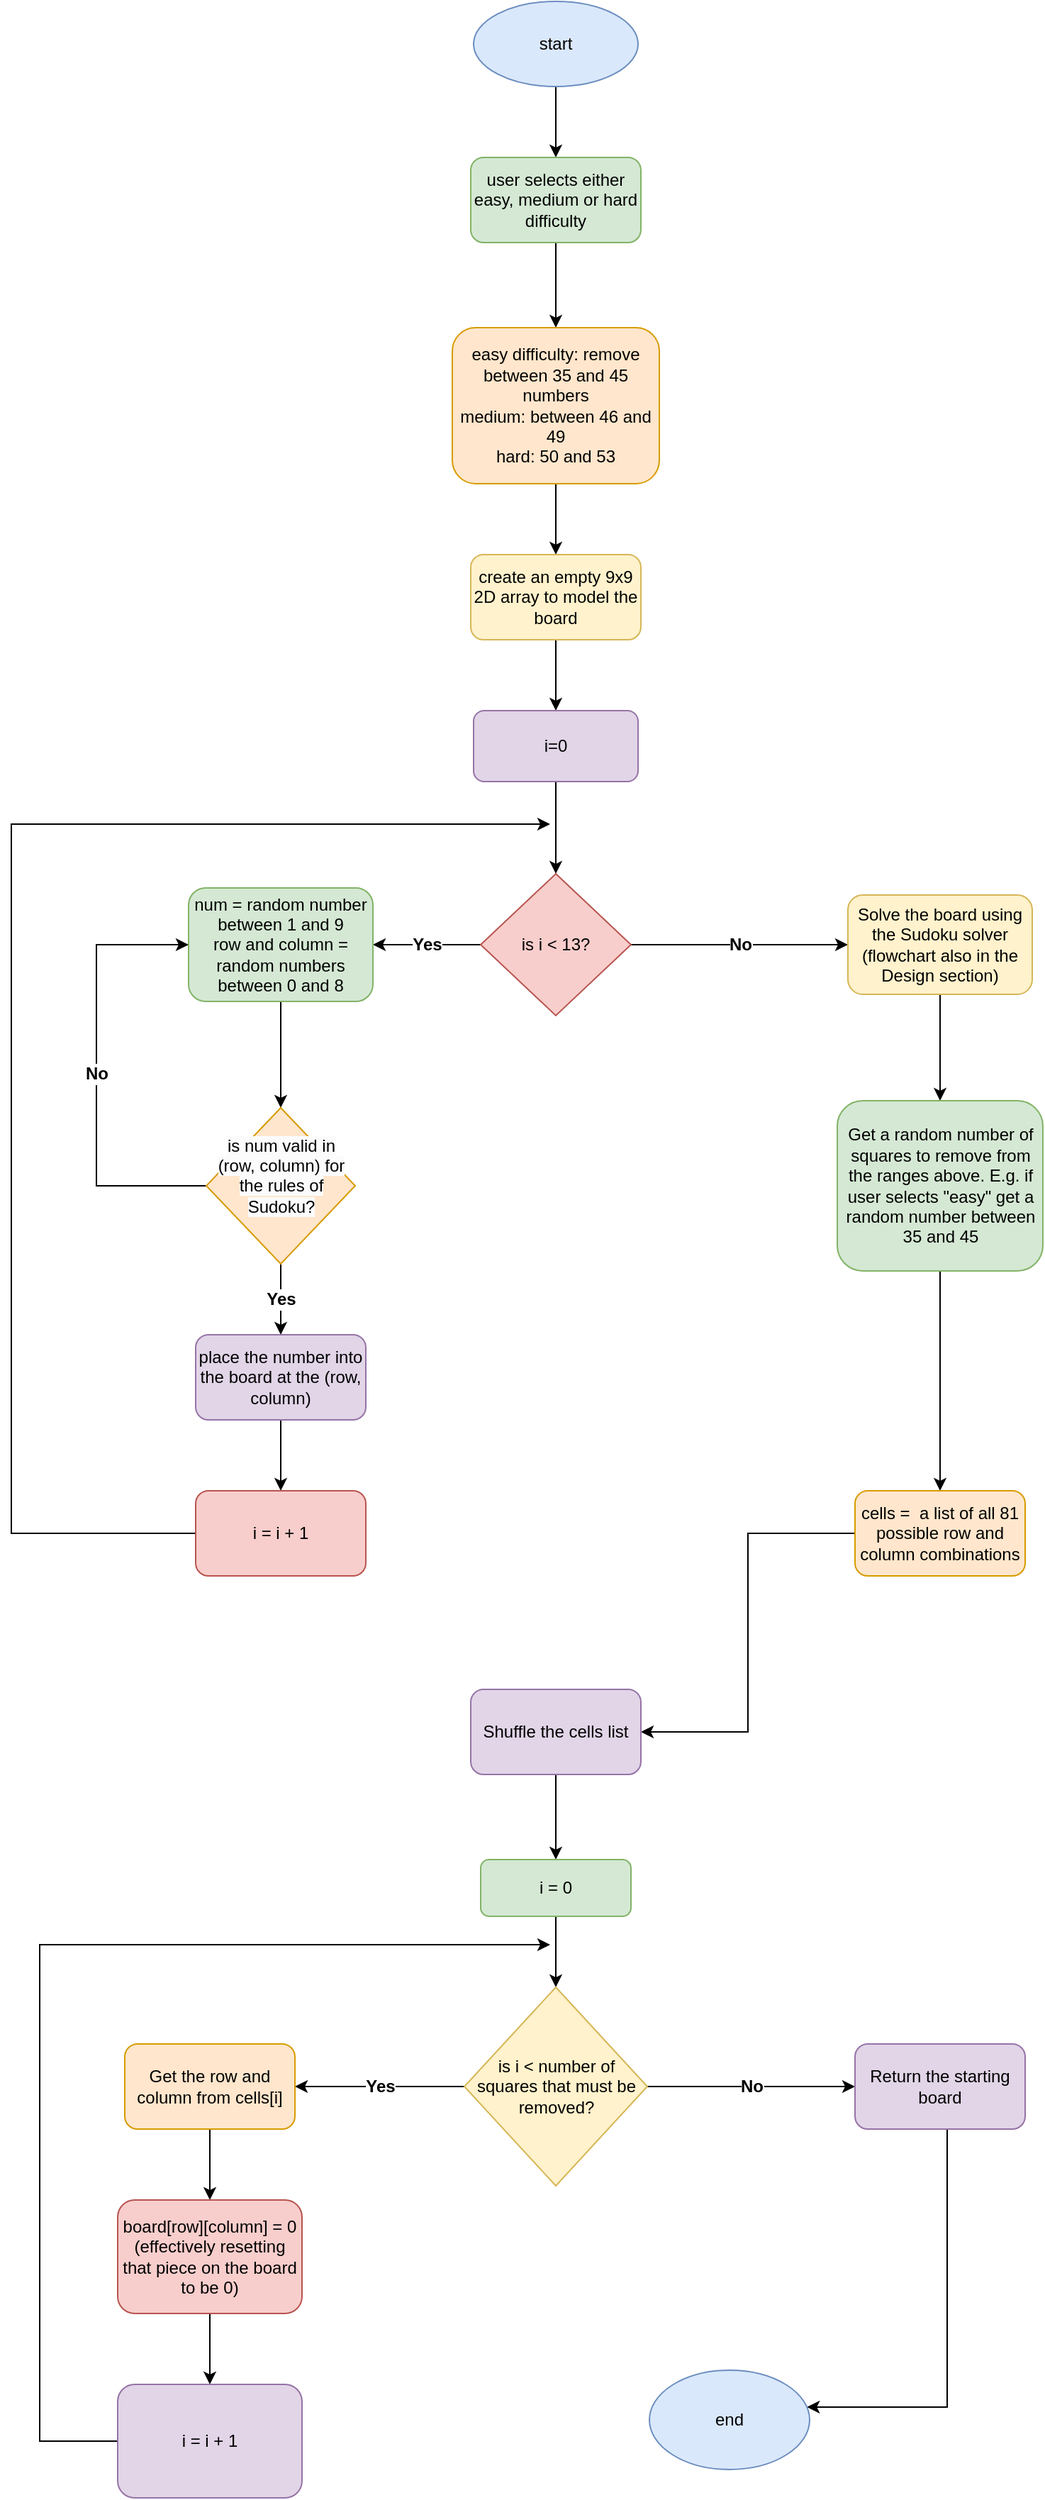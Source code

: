 <mxfile version="21.0.8" type="device"><diagram name="Page-1" id="2n08k9fwpqeRTz443mTd"><mxGraphModel dx="1434" dy="756" grid="1" gridSize="10" guides="1" tooltips="1" connect="1" arrows="1" fold="1" page="1" pageScale="1" pageWidth="827" pageHeight="1169" math="0" shadow="0"><root><mxCell id="0"/><mxCell id="1" parent="0"/><mxCell id="aPvvSCMQlaG2Trngs3nZ-3" style="edgeStyle=orthogonalEdgeStyle;rounded=0;orthogonalLoop=1;jettySize=auto;html=1;entryX=0.5;entryY=0;entryDx=0;entryDy=0;" edge="1" parent="1" source="aPvvSCMQlaG2Trngs3nZ-1" target="aPvvSCMQlaG2Trngs3nZ-2"><mxGeometry relative="1" as="geometry"/></mxCell><mxCell id="aPvvSCMQlaG2Trngs3nZ-1" value="start" style="ellipse;whiteSpace=wrap;html=1;fillColor=#dae8fc;strokeColor=#6c8ebf;" vertex="1" parent="1"><mxGeometry x="356" y="70" width="116" height="60" as="geometry"/></mxCell><mxCell id="aPvvSCMQlaG2Trngs3nZ-5" style="edgeStyle=orthogonalEdgeStyle;rounded=0;orthogonalLoop=1;jettySize=auto;html=1;" edge="1" parent="1" source="aPvvSCMQlaG2Trngs3nZ-2" target="aPvvSCMQlaG2Trngs3nZ-4"><mxGeometry relative="1" as="geometry"/></mxCell><mxCell id="aPvvSCMQlaG2Trngs3nZ-2" value="user selects either easy, medium or hard difficulty" style="rounded=1;whiteSpace=wrap;html=1;fillColor=#d5e8d4;strokeColor=#82b366;" vertex="1" parent="1"><mxGeometry x="354" y="180" width="120" height="60" as="geometry"/></mxCell><mxCell id="aPvvSCMQlaG2Trngs3nZ-7" style="edgeStyle=orthogonalEdgeStyle;rounded=0;orthogonalLoop=1;jettySize=auto;html=1;entryX=0.5;entryY=0;entryDx=0;entryDy=0;" edge="1" parent="1" source="aPvvSCMQlaG2Trngs3nZ-4" target="aPvvSCMQlaG2Trngs3nZ-6"><mxGeometry relative="1" as="geometry"/></mxCell><mxCell id="aPvvSCMQlaG2Trngs3nZ-4" value="easy difficulty: remove between 35 and 45 numbers&lt;br&gt;medium: between 46 and 49&lt;br&gt;hard: 50 and 53" style="rounded=1;whiteSpace=wrap;html=1;fillColor=#ffe6cc;strokeColor=#d79b00;" vertex="1" parent="1"><mxGeometry x="341" y="300" width="146" height="110" as="geometry"/></mxCell><mxCell id="aPvvSCMQlaG2Trngs3nZ-9" style="edgeStyle=orthogonalEdgeStyle;rounded=0;orthogonalLoop=1;jettySize=auto;html=1;entryX=0.5;entryY=0;entryDx=0;entryDy=0;" edge="1" parent="1" source="aPvvSCMQlaG2Trngs3nZ-6" target="aPvvSCMQlaG2Trngs3nZ-8"><mxGeometry relative="1" as="geometry"/></mxCell><mxCell id="aPvvSCMQlaG2Trngs3nZ-6" value="create an empty 9x9 2D array to model the board" style="rounded=1;whiteSpace=wrap;html=1;fillColor=#fff2cc;strokeColor=#d6b656;" vertex="1" parent="1"><mxGeometry x="354" y="460" width="120" height="60" as="geometry"/></mxCell><mxCell id="aPvvSCMQlaG2Trngs3nZ-12" style="edgeStyle=orthogonalEdgeStyle;rounded=0;orthogonalLoop=1;jettySize=auto;html=1;" edge="1" parent="1" source="aPvvSCMQlaG2Trngs3nZ-8" target="aPvvSCMQlaG2Trngs3nZ-11"><mxGeometry relative="1" as="geometry"/></mxCell><mxCell id="aPvvSCMQlaG2Trngs3nZ-8" value="i=0" style="rounded=1;whiteSpace=wrap;html=1;fillColor=#e1d5e7;strokeColor=#9673a6;" vertex="1" parent="1"><mxGeometry x="356" y="570" width="116" height="50" as="geometry"/></mxCell><mxCell id="aPvvSCMQlaG2Trngs3nZ-14" value="&lt;font style=&quot;font-size: 12px;&quot;&gt;&lt;b&gt;Yes&lt;/b&gt;&lt;/font&gt;" style="edgeStyle=orthogonalEdgeStyle;rounded=0;orthogonalLoop=1;jettySize=auto;html=1;entryX=1;entryY=0.5;entryDx=0;entryDy=0;" edge="1" parent="1" source="aPvvSCMQlaG2Trngs3nZ-11" target="aPvvSCMQlaG2Trngs3nZ-13"><mxGeometry relative="1" as="geometry"/></mxCell><mxCell id="aPvvSCMQlaG2Trngs3nZ-34" value="&lt;b&gt;&lt;font style=&quot;font-size: 12px;&quot;&gt;No&lt;/font&gt;&lt;/b&gt;" style="edgeStyle=orthogonalEdgeStyle;rounded=0;orthogonalLoop=1;jettySize=auto;html=1;entryX=0;entryY=0.5;entryDx=0;entryDy=0;" edge="1" parent="1" source="aPvvSCMQlaG2Trngs3nZ-11" target="aPvvSCMQlaG2Trngs3nZ-33"><mxGeometry relative="1" as="geometry"/></mxCell><mxCell id="aPvvSCMQlaG2Trngs3nZ-11" value="is i &amp;lt; 13?" style="rhombus;whiteSpace=wrap;html=1;fillColor=#f8cecc;strokeColor=#b85450;" vertex="1" parent="1"><mxGeometry x="361" y="685" width="106" height="100" as="geometry"/></mxCell><mxCell id="aPvvSCMQlaG2Trngs3nZ-20" style="edgeStyle=orthogonalEdgeStyle;rounded=0;orthogonalLoop=1;jettySize=auto;html=1;entryX=0.5;entryY=0;entryDx=0;entryDy=0;" edge="1" parent="1" source="aPvvSCMQlaG2Trngs3nZ-13" target="aPvvSCMQlaG2Trngs3nZ-17"><mxGeometry relative="1" as="geometry"/></mxCell><mxCell id="aPvvSCMQlaG2Trngs3nZ-13" value="num = random number between 1 and 9&lt;br&gt;row and column = random numbers between 0 and 8" style="rounded=1;whiteSpace=wrap;html=1;fillColor=#d5e8d4;strokeColor=#82b366;" vertex="1" parent="1"><mxGeometry x="155" y="695" width="130" height="80" as="geometry"/></mxCell><mxCell id="aPvvSCMQlaG2Trngs3nZ-28" value="&lt;b&gt;&lt;font style=&quot;font-size: 12px;&quot;&gt;Yes&lt;/font&gt;&lt;/b&gt;" style="edgeStyle=orthogonalEdgeStyle;rounded=0;orthogonalLoop=1;jettySize=auto;html=1;entryX=0.5;entryY=0;entryDx=0;entryDy=0;" edge="1" parent="1" source="aPvvSCMQlaG2Trngs3nZ-17" target="aPvvSCMQlaG2Trngs3nZ-23"><mxGeometry relative="1" as="geometry"/></mxCell><mxCell id="aPvvSCMQlaG2Trngs3nZ-36" value="&lt;b&gt;&lt;font style=&quot;font-size: 12px;&quot;&gt;No&lt;/font&gt;&lt;/b&gt;" style="edgeStyle=orthogonalEdgeStyle;rounded=0;orthogonalLoop=1;jettySize=auto;html=1;entryX=0;entryY=0.5;entryDx=0;entryDy=0;" edge="1" parent="1" source="aPvvSCMQlaG2Trngs3nZ-17" target="aPvvSCMQlaG2Trngs3nZ-13"><mxGeometry relative="1" as="geometry"><mxPoint x="143" y="850" as="targetPoint"/><Array as="points"><mxPoint x="90" y="905"/><mxPoint x="90" y="735"/></Array></mxGeometry></mxCell><mxCell id="aPvvSCMQlaG2Trngs3nZ-17" value="&#10;&lt;span style=&quot;color: rgb(0, 0, 0); font-family: Helvetica; font-size: 12px; font-style: normal; font-variant-ligatures: normal; font-variant-caps: normal; font-weight: 400; letter-spacing: normal; orphans: 2; text-align: center; text-indent: 0px; text-transform: none; widows: 2; word-spacing: 0px; -webkit-text-stroke-width: 0px; background-color: rgb(251, 251, 251); text-decoration-thickness: initial; text-decoration-style: initial; text-decoration-color: initial; float: none; display: inline !important;&quot;&gt;is num valid in (row, column) for the rules of Sudoku?&lt;/span&gt;&#10;&#10;" style="rhombus;whiteSpace=wrap;html=1;fillColor=#ffe6cc;strokeColor=#d79b00;" vertex="1" parent="1"><mxGeometry x="167.5" y="850" width="105" height="110" as="geometry"/></mxCell><mxCell id="aPvvSCMQlaG2Trngs3nZ-30" style="edgeStyle=orthogonalEdgeStyle;rounded=0;orthogonalLoop=1;jettySize=auto;html=1;entryX=0.5;entryY=0;entryDx=0;entryDy=0;" edge="1" parent="1" source="aPvvSCMQlaG2Trngs3nZ-23" target="aPvvSCMQlaG2Trngs3nZ-29"><mxGeometry relative="1" as="geometry"/></mxCell><mxCell id="aPvvSCMQlaG2Trngs3nZ-23" value="place the number into the board at the (row, column)" style="rounded=1;whiteSpace=wrap;html=1;fillColor=#e1d5e7;strokeColor=#9673a6;" vertex="1" parent="1"><mxGeometry x="160" y="1010" width="120" height="60" as="geometry"/></mxCell><mxCell id="aPvvSCMQlaG2Trngs3nZ-32" style="edgeStyle=orthogonalEdgeStyle;rounded=0;orthogonalLoop=1;jettySize=auto;html=1;" edge="1" parent="1" source="aPvvSCMQlaG2Trngs3nZ-29"><mxGeometry relative="1" as="geometry"><mxPoint x="410" y="650" as="targetPoint"/><Array as="points"><mxPoint x="30" y="1150"/><mxPoint x="30" y="650"/></Array></mxGeometry></mxCell><mxCell id="aPvvSCMQlaG2Trngs3nZ-29" value="i = i + 1" style="rounded=1;whiteSpace=wrap;html=1;fillColor=#f8cecc;strokeColor=#b85450;" vertex="1" parent="1"><mxGeometry x="160" y="1120" width="120" height="60" as="geometry"/></mxCell><mxCell id="aPvvSCMQlaG2Trngs3nZ-38" style="edgeStyle=orthogonalEdgeStyle;rounded=0;orthogonalLoop=1;jettySize=auto;html=1;entryX=0.5;entryY=0;entryDx=0;entryDy=0;" edge="1" parent="1" source="aPvvSCMQlaG2Trngs3nZ-33" target="aPvvSCMQlaG2Trngs3nZ-37"><mxGeometry relative="1" as="geometry"/></mxCell><mxCell id="aPvvSCMQlaG2Trngs3nZ-33" value="Solve the board using the Sudoku solver (flowchart also in the Design section)" style="rounded=1;whiteSpace=wrap;html=1;fillColor=#fff2cc;strokeColor=#d6b656;" vertex="1" parent="1"><mxGeometry x="620" y="700" width="130" height="70" as="geometry"/></mxCell><mxCell id="aPvvSCMQlaG2Trngs3nZ-40" style="edgeStyle=orthogonalEdgeStyle;rounded=0;orthogonalLoop=1;jettySize=auto;html=1;entryX=0.5;entryY=0;entryDx=0;entryDy=0;" edge="1" parent="1" source="aPvvSCMQlaG2Trngs3nZ-37" target="aPvvSCMQlaG2Trngs3nZ-39"><mxGeometry relative="1" as="geometry"/></mxCell><mxCell id="aPvvSCMQlaG2Trngs3nZ-37" value="Get a random number of squares to remove from the ranges above. E.g. if user selects &quot;easy&quot; get a random number between 35 and 45" style="rounded=1;whiteSpace=wrap;html=1;fillColor=#d5e8d4;strokeColor=#82b366;" vertex="1" parent="1"><mxGeometry x="612.5" y="845" width="145" height="120" as="geometry"/></mxCell><mxCell id="aPvvSCMQlaG2Trngs3nZ-42" style="edgeStyle=orthogonalEdgeStyle;rounded=0;orthogonalLoop=1;jettySize=auto;html=1;entryX=1;entryY=0.5;entryDx=0;entryDy=0;" edge="1" parent="1" source="aPvvSCMQlaG2Trngs3nZ-39" target="aPvvSCMQlaG2Trngs3nZ-41"><mxGeometry relative="1" as="geometry"/></mxCell><mxCell id="aPvvSCMQlaG2Trngs3nZ-39" value="cells =&amp;nbsp; a list of all 81 possible row and column combinations" style="rounded=1;whiteSpace=wrap;html=1;fillColor=#ffe6cc;strokeColor=#d79b00;" vertex="1" parent="1"><mxGeometry x="625" y="1120" width="120" height="60" as="geometry"/></mxCell><mxCell id="aPvvSCMQlaG2Trngs3nZ-45" style="edgeStyle=orthogonalEdgeStyle;rounded=0;orthogonalLoop=1;jettySize=auto;html=1;entryX=0.5;entryY=0;entryDx=0;entryDy=0;" edge="1" parent="1" source="aPvvSCMQlaG2Trngs3nZ-41" target="aPvvSCMQlaG2Trngs3nZ-43"><mxGeometry relative="1" as="geometry"/></mxCell><mxCell id="aPvvSCMQlaG2Trngs3nZ-41" value="Shuffle the cells list" style="rounded=1;whiteSpace=wrap;html=1;fillColor=#e1d5e7;strokeColor=#9673a6;" vertex="1" parent="1"><mxGeometry x="354" y="1260" width="120" height="60" as="geometry"/></mxCell><mxCell id="aPvvSCMQlaG2Trngs3nZ-46" style="edgeStyle=orthogonalEdgeStyle;rounded=0;orthogonalLoop=1;jettySize=auto;html=1;entryX=0.5;entryY=0;entryDx=0;entryDy=0;" edge="1" parent="1" source="aPvvSCMQlaG2Trngs3nZ-43" target="aPvvSCMQlaG2Trngs3nZ-44"><mxGeometry relative="1" as="geometry"/></mxCell><mxCell id="aPvvSCMQlaG2Trngs3nZ-43" value="i = 0" style="rounded=1;whiteSpace=wrap;html=1;fillColor=#d5e8d4;strokeColor=#82b366;" vertex="1" parent="1"><mxGeometry x="361" y="1380" width="106" height="40" as="geometry"/></mxCell><mxCell id="aPvvSCMQlaG2Trngs3nZ-48" value="&lt;b&gt;&lt;font style=&quot;font-size: 12px;&quot;&gt;Yes&lt;/font&gt;&lt;/b&gt;" style="edgeStyle=orthogonalEdgeStyle;rounded=0;orthogonalLoop=1;jettySize=auto;html=1;entryX=1;entryY=0.5;entryDx=0;entryDy=0;" edge="1" parent="1" source="aPvvSCMQlaG2Trngs3nZ-44" target="aPvvSCMQlaG2Trngs3nZ-47"><mxGeometry relative="1" as="geometry"/></mxCell><mxCell id="aPvvSCMQlaG2Trngs3nZ-52" value="&lt;b&gt;&lt;font style=&quot;font-size: 12px;&quot;&gt;No&lt;/font&gt;&lt;/b&gt;" style="edgeStyle=orthogonalEdgeStyle;rounded=0;orthogonalLoop=1;jettySize=auto;html=1;" edge="1" parent="1" source="aPvvSCMQlaG2Trngs3nZ-44" target="aPvvSCMQlaG2Trngs3nZ-51"><mxGeometry relative="1" as="geometry"/></mxCell><mxCell id="aPvvSCMQlaG2Trngs3nZ-44" value="is i &amp;lt; number of squares that must be removed?" style="rhombus;whiteSpace=wrap;html=1;fillColor=#fff2cc;strokeColor=#d6b656;" vertex="1" parent="1"><mxGeometry x="349.5" y="1470" width="129" height="140" as="geometry"/></mxCell><mxCell id="aPvvSCMQlaG2Trngs3nZ-50" style="edgeStyle=orthogonalEdgeStyle;rounded=0;orthogonalLoop=1;jettySize=auto;html=1;entryX=0.5;entryY=0;entryDx=0;entryDy=0;" edge="1" parent="1" source="aPvvSCMQlaG2Trngs3nZ-47" target="aPvvSCMQlaG2Trngs3nZ-49"><mxGeometry relative="1" as="geometry"/></mxCell><mxCell id="aPvvSCMQlaG2Trngs3nZ-47" value="Get the row and column from cells[i]" style="rounded=1;whiteSpace=wrap;html=1;fillColor=#ffe6cc;strokeColor=#d79b00;" vertex="1" parent="1"><mxGeometry x="110" y="1510" width="120" height="60" as="geometry"/></mxCell><mxCell id="aPvvSCMQlaG2Trngs3nZ-56" style="edgeStyle=orthogonalEdgeStyle;rounded=0;orthogonalLoop=1;jettySize=auto;html=1;" edge="1" parent="1" source="aPvvSCMQlaG2Trngs3nZ-49" target="aPvvSCMQlaG2Trngs3nZ-55"><mxGeometry relative="1" as="geometry"/></mxCell><mxCell id="aPvvSCMQlaG2Trngs3nZ-49" value="board[row][column] = 0 (effectively resetting that piece on the board to be 0)" style="rounded=1;whiteSpace=wrap;html=1;fillColor=#f8cecc;strokeColor=#b85450;" vertex="1" parent="1"><mxGeometry x="105" y="1620" width="130" height="80" as="geometry"/></mxCell><mxCell id="aPvvSCMQlaG2Trngs3nZ-54" style="edgeStyle=orthogonalEdgeStyle;rounded=0;orthogonalLoop=1;jettySize=auto;html=1;" edge="1" parent="1" source="aPvvSCMQlaG2Trngs3nZ-51" target="aPvvSCMQlaG2Trngs3nZ-53"><mxGeometry relative="1" as="geometry"><Array as="points"><mxPoint x="690" y="1766"/></Array></mxGeometry></mxCell><mxCell id="aPvvSCMQlaG2Trngs3nZ-51" value="Return the starting board" style="rounded=1;whiteSpace=wrap;html=1;fillColor=#e1d5e7;strokeColor=#9673a6;" vertex="1" parent="1"><mxGeometry x="625" y="1510" width="120" height="60" as="geometry"/></mxCell><mxCell id="aPvvSCMQlaG2Trngs3nZ-53" value="end" style="ellipse;whiteSpace=wrap;html=1;fillColor=#dae8fc;strokeColor=#6c8ebf;" vertex="1" parent="1"><mxGeometry x="480" y="1740" width="113" height="70" as="geometry"/></mxCell><mxCell id="aPvvSCMQlaG2Trngs3nZ-58" style="edgeStyle=orthogonalEdgeStyle;rounded=0;orthogonalLoop=1;jettySize=auto;html=1;" edge="1" parent="1" source="aPvvSCMQlaG2Trngs3nZ-55"><mxGeometry relative="1" as="geometry"><mxPoint x="410" y="1440" as="targetPoint"/><Array as="points"><mxPoint x="50" y="1790"/><mxPoint x="50" y="1440"/></Array></mxGeometry></mxCell><mxCell id="aPvvSCMQlaG2Trngs3nZ-55" value="i = i + 1" style="rounded=1;whiteSpace=wrap;html=1;fillColor=#e1d5e7;strokeColor=#9673a6;" vertex="1" parent="1"><mxGeometry x="105" y="1750" width="130" height="80" as="geometry"/></mxCell></root></mxGraphModel></diagram></mxfile>